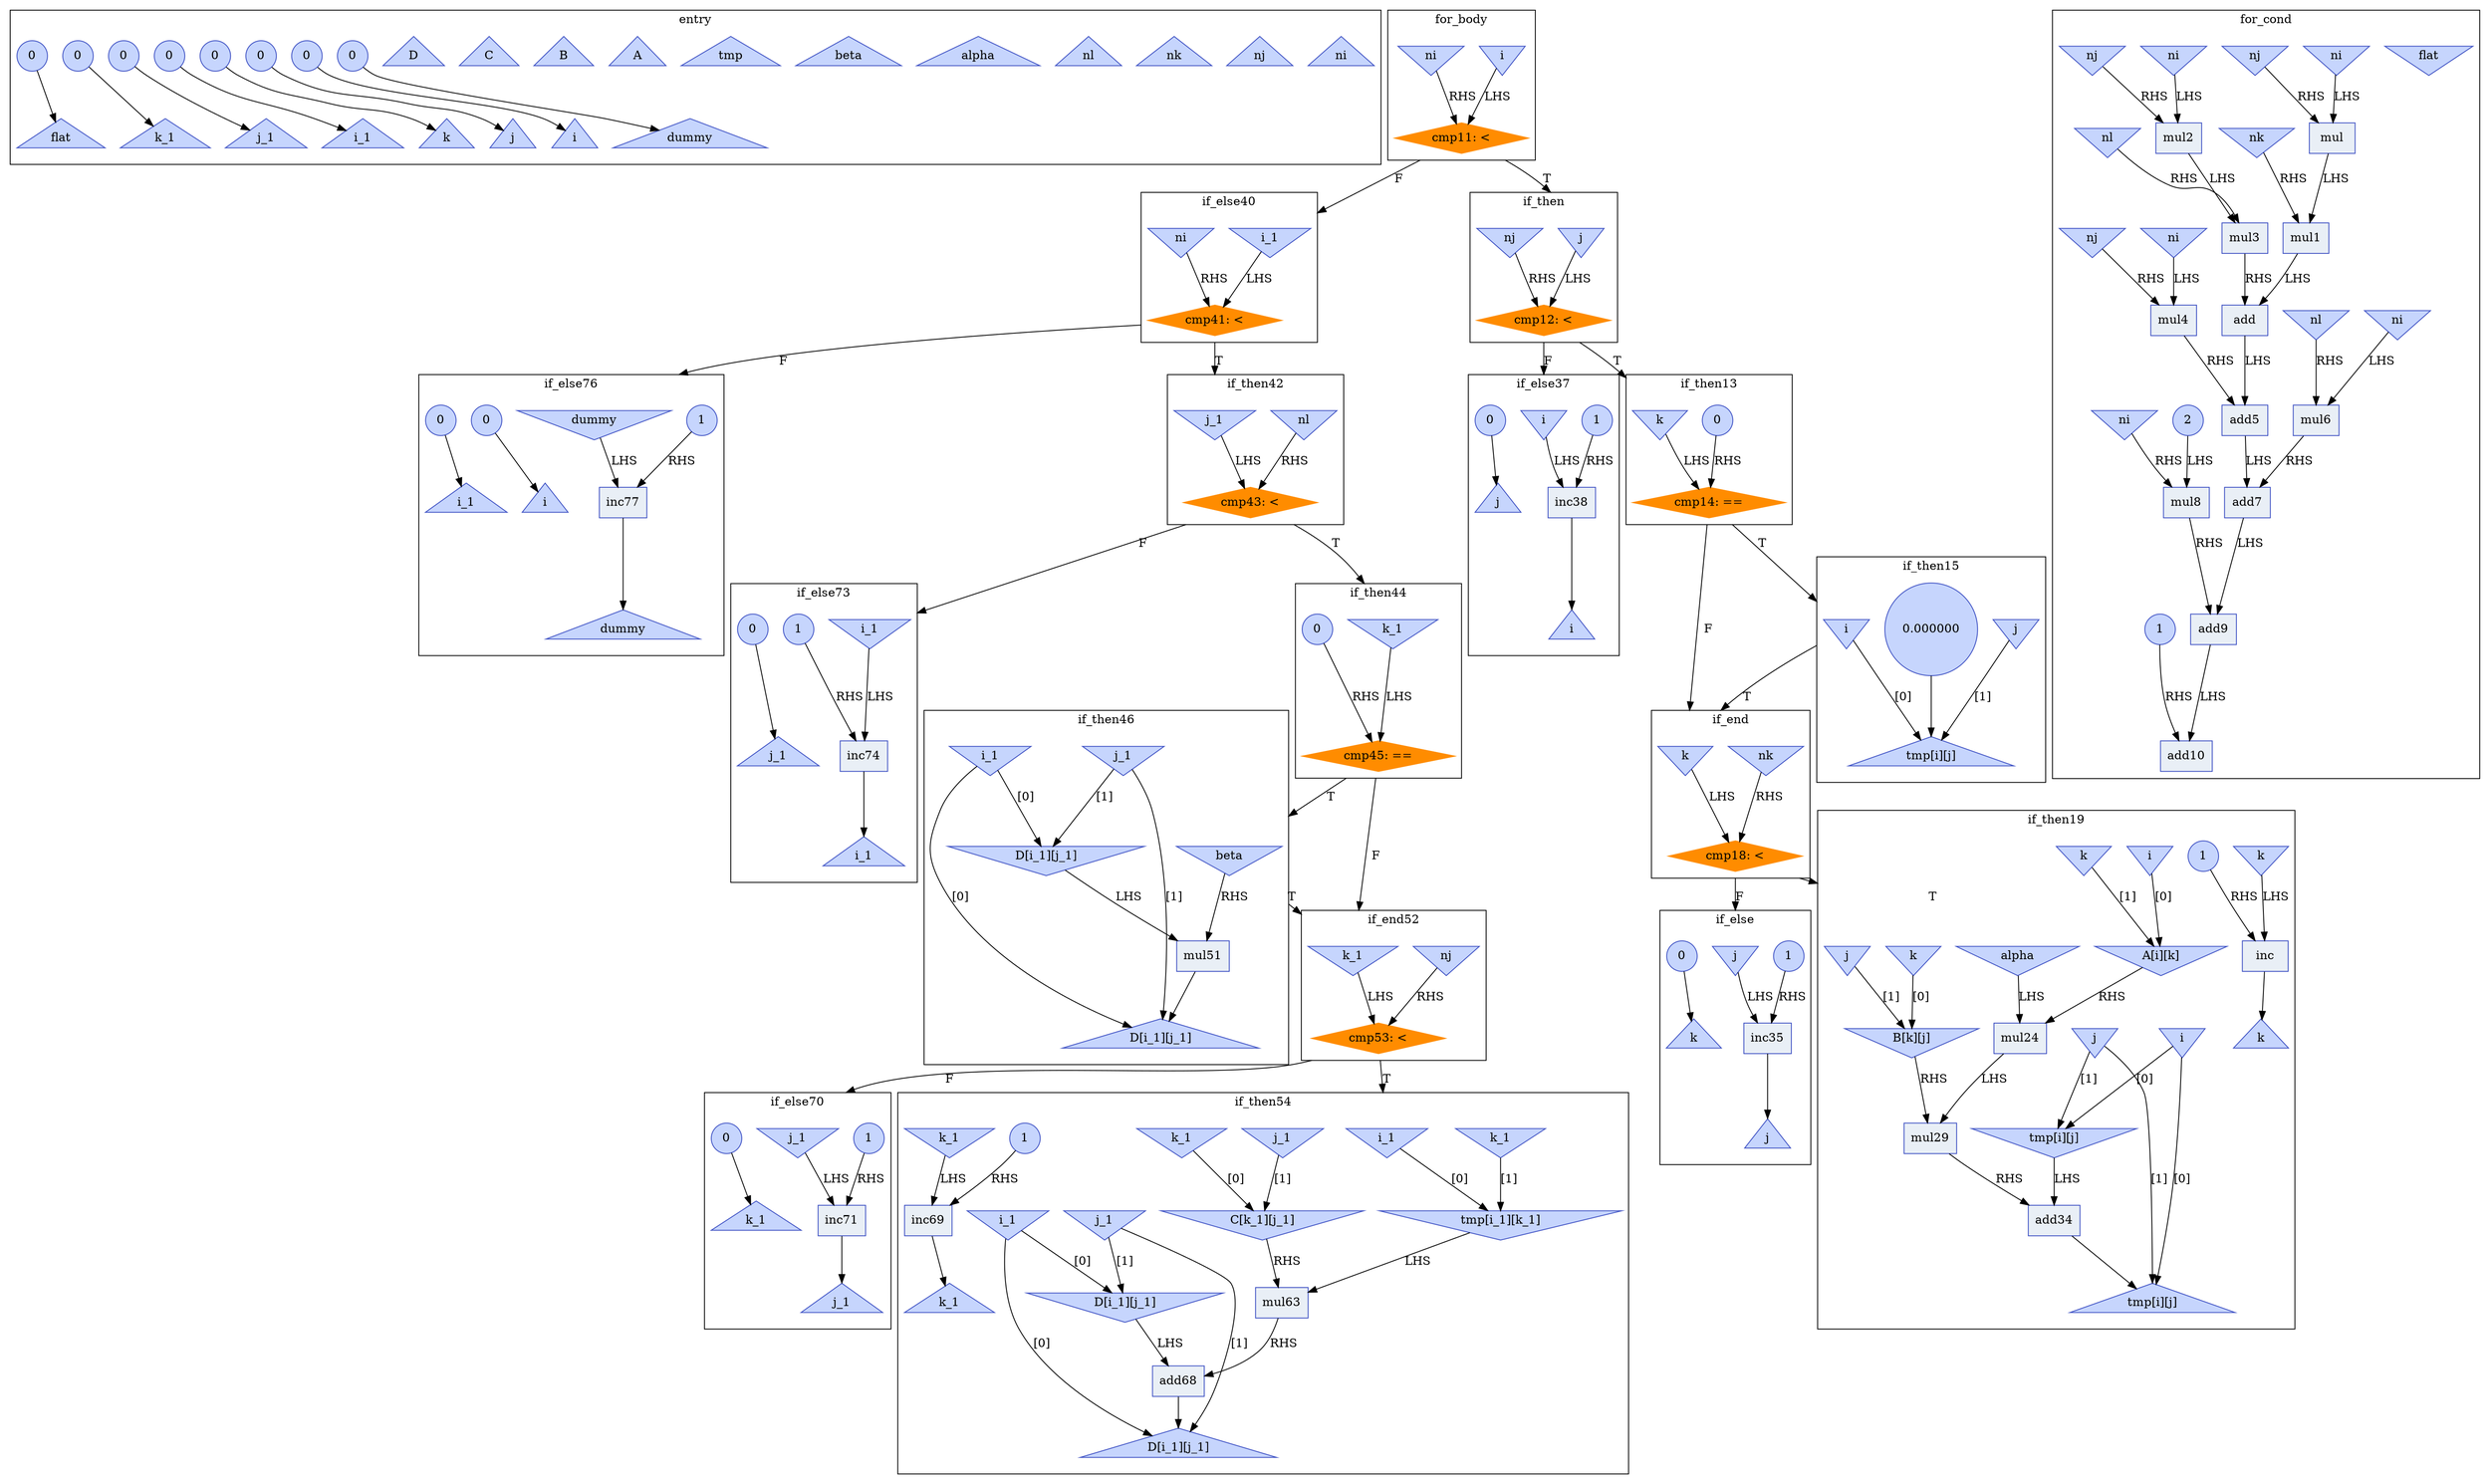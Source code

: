 digraph "Prova" {
	compound=true;
	subgraph cluster_entry {
	label ="entry";
		Node0 [shape=triangle,color="#3d50c3ff", style=filled, fillcolor="#7ea1fa70",label="ni"];
		Node1 [shape=triangle,color="#3d50c3ff", style=filled, fillcolor="#7ea1fa70",label="nj"];
		Node2 [shape=triangle,color="#3d50c3ff", style=filled, fillcolor="#7ea1fa70",label="nk"];
		Node3 [shape=triangle,color="#3d50c3ff", style=filled, fillcolor="#7ea1fa70",label="nl"];
		Node4 [shape=triangle,color="#3d50c3ff", style=filled, fillcolor="#7ea1fa70",label="alpha"];
		Node5 [shape=triangle,color="#3d50c3ff", style=filled, fillcolor="#7ea1fa70",label="beta"];
		Node6 [shape=triangle,color="#3d50c3ff", style=filled, fillcolor="#7ea1fa70",label="tmp"];
		Node7 [shape=triangle,color="#3d50c3ff", style=filled, fillcolor="#7ea1fa70",label="A"];
		Node8 [shape=triangle,color="#3d50c3ff", style=filled, fillcolor="#7ea1fa70",label="B"];
		Node9 [shape=triangle,color="#3d50c3ff", style=filled, fillcolor="#7ea1fa70",label="C"];
		Node10 [shape=triangle,color="#3d50c3ff", style=filled, fillcolor="#7ea1fa70",label="D"];
		Node11 [shape=triangle,color="#3d50c3ff", style=filled, fillcolor="#7ea1fa70",label="dummy"];
		Node12 [shape=circle,color="#3d50c3ff", style=filled, fillcolor="#7ea1fa70",label="0"];
		Node12 -> Node11;
		Node13 [shape=triangle,color="#3d50c3ff", style=filled, fillcolor="#7ea1fa70",label="i"];
		Node14 [shape=circle,color="#3d50c3ff", style=filled, fillcolor="#7ea1fa70",label="0"];
		Node14 -> Node13;
		Node15 [shape=triangle,color="#3d50c3ff", style=filled, fillcolor="#7ea1fa70",label="j"];
		Node16 [shape=circle,color="#3d50c3ff", style=filled, fillcolor="#7ea1fa70",label="0"];
		Node16 -> Node15;
		Node17 [shape=triangle,color="#3d50c3ff", style=filled, fillcolor="#7ea1fa70",label="k"];
		Node18 [shape=circle,color="#3d50c3ff", style=filled, fillcolor="#7ea1fa70",label="0"];
		Node18 -> Node17;
		Node19 [shape=triangle,color="#3d50c3ff", style=filled, fillcolor="#7ea1fa70",label="i_1"];
		Node20 [shape=circle,color="#3d50c3ff", style=filled, fillcolor="#7ea1fa70",label="0"];
		Node20 -> Node19;
		Node21 [shape=triangle,color="#3d50c3ff", style=filled, fillcolor="#7ea1fa70",label="j_1"];
		Node22 [shape=circle,color="#3d50c3ff", style=filled, fillcolor="#7ea1fa70",label="0"];
		Node22 -> Node21;
		Node23 [shape=triangle,color="#3d50c3ff", style=filled, fillcolor="#7ea1fa70",label="k_1"];
		Node24 [shape=circle,color="#3d50c3ff", style=filled, fillcolor="#7ea1fa70",label="0"];
		Node24 -> Node23;
		Node25 [shape=triangle,color="#3d50c3ff", style=filled, fillcolor="#7ea1fa70",label="flat"];
		Node26 [shape=circle,color="#3d50c3ff", style=filled, fillcolor="#7ea1fa70",label="0"];
		Node26 -> Node25;
	}
	subgraph cluster_for_body {
	label ="for_body";
		Node53 [shape=invtriangle,color="#3d50c3ff", style=filled, fillcolor="#7ea1fa70",label="i"];
		Node53 -> Node143 [label = "LHS"];
		Node54 [shape=invtriangle,color="#3d50c3ff", style=filled, fillcolor="#7ea1fa70",label="ni"];
		Node54 -> Node143 [label = "RHS"];
		Node143 [shape=diamond,color="darkorange", style=filled, fillcolor="darkorange",label="cmp11: <"];
	}
	subgraph cluster_for_cond {
	label ="for_cond";
		Node27 [shape=invtriangle,color="#3d50c3ff", style=filled, fillcolor="#7ea1fa70",label="flat"];
		Node28 [shape=invtriangle,color="#3d50c3ff", style=filled, fillcolor="#7ea1fa70",label="ni"];
		Node28 -> Node30 [label = "LHS"];
		Node29 [shape=invtriangle,color="#3d50c3ff", style=filled, fillcolor="#7ea1fa70",label="nj"];
		Node29 -> Node30 [label = "RHS"];
		Node30 [shape=record,color="#3d50c3ff", style=filled, fillcolor="#cedaeb70",label="mul"];
		Node30 -> Node32 [label = "LHS"];
		Node31 [shape=invtriangle,color="#3d50c3ff", style=filled, fillcolor="#7ea1fa70",label="nk"];
		Node31 -> Node32 [label = "RHS"];
		Node32 [shape=record,color="#3d50c3ff", style=filled, fillcolor="#cedaeb70",label="mul1"];
		Node32 -> Node38 [label = "LHS"];
		Node33 [shape=invtriangle,color="#3d50c3ff", style=filled, fillcolor="#7ea1fa70",label="ni"];
		Node33 -> Node35 [label = "LHS"];
		Node34 [shape=invtriangle,color="#3d50c3ff", style=filled, fillcolor="#7ea1fa70",label="nj"];
		Node34 -> Node35 [label = "RHS"];
		Node35 [shape=record,color="#3d50c3ff", style=filled, fillcolor="#cedaeb70",label="mul2"];
		Node35 -> Node37 [label = "LHS"];
		Node36 [shape=invtriangle,color="#3d50c3ff", style=filled, fillcolor="#7ea1fa70",label="nl"];
		Node36 -> Node37 [label = "RHS"];
		Node37 [shape=record,color="#3d50c3ff", style=filled, fillcolor="#cedaeb70",label="mul3"];
		Node37 -> Node38 [label = "RHS"];
		Node38 [shape=record,color="#3d50c3ff", style=filled, fillcolor="#cedaeb70",label="add"];
		Node38 -> Node42 [label = "LHS"];
		Node39 [shape=invtriangle,color="#3d50c3ff", style=filled, fillcolor="#7ea1fa70",label="ni"];
		Node39 -> Node41 [label = "LHS"];
		Node40 [shape=invtriangle,color="#3d50c3ff", style=filled, fillcolor="#7ea1fa70",label="nj"];
		Node40 -> Node41 [label = "RHS"];
		Node41 [shape=record,color="#3d50c3ff", style=filled, fillcolor="#cedaeb70",label="mul4"];
		Node41 -> Node42 [label = "RHS"];
		Node42 [shape=record,color="#3d50c3ff", style=filled, fillcolor="#cedaeb70",label="add5"];
		Node42 -> Node46 [label = "LHS"];
		Node43 [shape=invtriangle,color="#3d50c3ff", style=filled, fillcolor="#7ea1fa70",label="ni"];
		Node43 -> Node45 [label = "LHS"];
		Node44 [shape=invtriangle,color="#3d50c3ff", style=filled, fillcolor="#7ea1fa70",label="nl"];
		Node44 -> Node45 [label = "RHS"];
		Node45 [shape=record,color="#3d50c3ff", style=filled, fillcolor="#cedaeb70",label="mul6"];
		Node45 -> Node46 [label = "RHS"];
		Node46 [shape=record,color="#3d50c3ff", style=filled, fillcolor="#cedaeb70",label="add7"];
		Node46 -> Node50 [label = "LHS"];
		Node47 [shape=invtriangle,color="#3d50c3ff", style=filled, fillcolor="#7ea1fa70",label="ni"];
		Node47 -> Node48 [label = "RHS"];
		Node48 [shape=record,color="#3d50c3ff", style=filled, fillcolor="#cedaeb70",label="mul8"];
		Node48 -> Node50 [label = "RHS"];
		Node49 [shape=circle,color="#3d50c3ff", style=filled, fillcolor="#7ea1fa70",label="2"];
		Node49 -> Node48 [label = "LHS"];
		Node50 [shape=record,color="#3d50c3ff", style=filled, fillcolor="#cedaeb70",label="add9"];
		Node50 -> Node51 [label = "LHS"];
		Node51 [shape=record,color="#3d50c3ff", style=filled, fillcolor="#cedaeb70",label="add10"];
		Node52 [shape=circle,color="#3d50c3ff", style=filled, fillcolor="#7ea1fa70",label="1"];
		Node52 -> Node51 [label = "RHS"];
	}
	subgraph cluster_if_else {
	label ="if_else";
		Node82 [shape=invtriangle,color="#3d50c3ff", style=filled, fillcolor="#7ea1fa70",label="j"];
		Node82 -> Node83 [label = "LHS"];
		Node83 [shape=record,color="#3d50c3ff", style=filled, fillcolor="#cedaeb70",label="inc35"];
		Node83 -> Node85;
		Node84 [shape=circle,color="#3d50c3ff", style=filled, fillcolor="#7ea1fa70",label="1"];
		Node84 -> Node83 [label = "RHS"];
		Node85 [shape=triangle,color="#3d50c3ff", style=filled, fillcolor="#7ea1fa70",label="j"];
		Node86 [shape=triangle,color="#3d50c3ff", style=filled, fillcolor="#7ea1fa70",label="k"];
		Node87 [shape=circle,color="#3d50c3ff", style=filled, fillcolor="#7ea1fa70",label="0"];
		Node87 -> Node86;
	}
	subgraph cluster_if_else37 {
	label ="if_else37";
		Node88 [shape=invtriangle,color="#3d50c3ff", style=filled, fillcolor="#7ea1fa70",label="i"];
		Node88 -> Node89 [label = "LHS"];
		Node89 [shape=record,color="#3d50c3ff", style=filled, fillcolor="#cedaeb70",label="inc38"];
		Node89 -> Node91;
		Node90 [shape=circle,color="#3d50c3ff", style=filled, fillcolor="#7ea1fa70",label="1"];
		Node90 -> Node89 [label = "RHS"];
		Node91 [shape=triangle,color="#3d50c3ff", style=filled, fillcolor="#7ea1fa70",label="i"];
		Node92 [shape=triangle,color="#3d50c3ff", style=filled, fillcolor="#7ea1fa70",label="j"];
		Node93 [shape=circle,color="#3d50c3ff", style=filled, fillcolor="#7ea1fa70",label="0"];
		Node93 -> Node92;
	}
	subgraph cluster_if_else40 {
	label ="if_else40";
		Node94 [shape=invtriangle,color="#3d50c3ff", style=filled, fillcolor="#7ea1fa70",label="i_1"];
		Node94 -> Node148 [label = "LHS"];
		Node95 [shape=invtriangle,color="#3d50c3ff", style=filled, fillcolor="#7ea1fa70",label="ni"];
		Node95 -> Node148 [label = "RHS"];
		Node148 [shape=diamond,color="darkorange", style=filled, fillcolor="darkorange",label="cmp41: <"];
	}
	subgraph cluster_if_else70 {
	label ="if_else70";
		Node123 [shape=invtriangle,color="#3d50c3ff", style=filled, fillcolor="#7ea1fa70",label="j_1"];
		Node123 -> Node124 [label = "LHS"];
		Node124 [shape=record,color="#3d50c3ff", style=filled, fillcolor="#cedaeb70",label="inc71"];
		Node124 -> Node126;
		Node125 [shape=circle,color="#3d50c3ff", style=filled, fillcolor="#7ea1fa70",label="1"];
		Node125 -> Node124 [label = "RHS"];
		Node126 [shape=triangle,color="#3d50c3ff", style=filled, fillcolor="#7ea1fa70",label="j_1"];
		Node127 [shape=triangle,color="#3d50c3ff", style=filled, fillcolor="#7ea1fa70",label="k_1"];
		Node128 [shape=circle,color="#3d50c3ff", style=filled, fillcolor="#7ea1fa70",label="0"];
		Node128 -> Node127;
	}
	subgraph cluster_if_else73 {
	label ="if_else73";
		Node129 [shape=invtriangle,color="#3d50c3ff", style=filled, fillcolor="#7ea1fa70",label="i_1"];
		Node129 -> Node130 [label = "LHS"];
		Node130 [shape=record,color="#3d50c3ff", style=filled, fillcolor="#cedaeb70",label="inc74"];
		Node130 -> Node132;
		Node131 [shape=circle,color="#3d50c3ff", style=filled, fillcolor="#7ea1fa70",label="1"];
		Node131 -> Node130 [label = "RHS"];
		Node132 [shape=triangle,color="#3d50c3ff", style=filled, fillcolor="#7ea1fa70",label="i_1"];
		Node133 [shape=triangle,color="#3d50c3ff", style=filled, fillcolor="#7ea1fa70",label="j_1"];
		Node134 [shape=circle,color="#3d50c3ff", style=filled, fillcolor="#7ea1fa70",label="0"];
		Node134 -> Node133;
	}
	subgraph cluster_if_else76 {
	label ="if_else76";
		Node135 [shape=invtriangle,color="#3d50c3ff", style=filled, fillcolor="#7ea1fa70",label="dummy"];
		Node135 -> Node136 [label = "LHS"];
		Node136 [shape=record,color="#3d50c3ff", style=filled, fillcolor="#cedaeb70",label="inc77"];
		Node136 -> Node138;
		Node137 [shape=circle,color="#3d50c3ff", style=filled, fillcolor="#7ea1fa70",label="1"];
		Node137 -> Node136 [label = "RHS"];
		Node138 [shape=triangle,color="#3d50c3ff", style=filled, fillcolor="#7ea1fa70",label="dummy"];
		Node139 [shape=triangle,color="#3d50c3ff", style=filled, fillcolor="#7ea1fa70",label="i"];
		Node140 [shape=circle,color="#3d50c3ff", style=filled, fillcolor="#7ea1fa70",label="0"];
		Node140 -> Node139;
		Node141 [shape=triangle,color="#3d50c3ff", style=filled, fillcolor="#7ea1fa70",label="i_1"];
		Node142 [shape=circle,color="#3d50c3ff", style=filled, fillcolor="#7ea1fa70",label="0"];
		Node142 -> Node141;
	}
	subgraph cluster_if_end {
	label ="if_end";
		Node62 [shape=invtriangle,color="#3d50c3ff", style=filled, fillcolor="#7ea1fa70",label="k"];
		Node62 -> Node147 [label = "LHS"];
		Node63 [shape=invtriangle,color="#3d50c3ff", style=filled, fillcolor="#7ea1fa70",label="nk"];
		Node63 -> Node147 [label = "RHS"];
		Node147 [shape=diamond,color="darkorange", style=filled, fillcolor="darkorange",label="cmp18: <"];
	}
	subgraph cluster_if_end52 {
	label ="if_end52";
		Node105 [shape=invtriangle,color="#3d50c3ff", style=filled, fillcolor="#7ea1fa70",label="k_1"];
		Node105 -> Node152 [label = "LHS"];
		Node106 [shape=invtriangle,color="#3d50c3ff", style=filled, fillcolor="#7ea1fa70",label="nj"];
		Node106 -> Node152 [label = "RHS"];
		Node152 [shape=diamond,color="darkorange", style=filled, fillcolor="darkorange",label="cmp53: <"];
	}
	subgraph cluster_if_then {
	label ="if_then";
		Node55 [shape=invtriangle,color="#3d50c3ff", style=filled, fillcolor="#7ea1fa70",label="j"];
		Node55 -> Node144 [label = "LHS"];
		Node56 [shape=invtriangle,color="#3d50c3ff", style=filled, fillcolor="#7ea1fa70",label="nj"];
		Node56 -> Node144 [label = "RHS"];
		Node144 [shape=diamond,color="darkorange", style=filled, fillcolor="darkorange",label="cmp12: <"];
	}
	subgraph cluster_if_then13 {
	label ="if_then13";
		Node57 [shape=invtriangle,color="#3d50c3ff", style=filled, fillcolor="#7ea1fa70",label="k"];
		Node57 -> Node145 [label = "LHS"];
		Node145 [shape=diamond,color="darkorange", style=filled, fillcolor="darkorange",label="cmp14: =="];
		Node146 [shape=circle,color="#3d50c3ff", style=filled, fillcolor="#7ea1fa70",label="0"];
		Node146 -> Node145 [label = "RHS"];
	}
	subgraph cluster_if_then15 {
	label ="if_then15";
		Node58 [shape=invtriangle,color="#3d50c3ff", style=filled, fillcolor="#7ea1fa70",label="i"];
		Node58 -> Node60 [label = "[0]"];
		Node59 [shape=invtriangle,color="#3d50c3ff", style=filled, fillcolor="#7ea1fa70",label="j"];
		Node59 -> Node60 [label = "[1]"];
		Node60 [shape=triangle,color="#3d50c3ff", style=filled, fillcolor="#7ea1fa70",label="tmp[i][j]"];
		Node61 [shape=circle,color="#3d50c3ff", style=filled, fillcolor="#7ea1fa70",label="0.000000"];
		Node61 -> Node60;
	}
	subgraph cluster_if_then19 {
	label ="if_then19";
		Node64 [shape=invtriangle,color="#3d50c3ff", style=filled, fillcolor="#7ea1fa70",label="alpha"];
		Node64 -> Node68 [label = "LHS"];
		Node65 [shape=invtriangle,color="#3d50c3ff", style=filled, fillcolor="#7ea1fa70",label="i"];
		Node65 -> Node67 [label = "[0]"];
		Node66 [shape=invtriangle,color="#3d50c3ff", style=filled, fillcolor="#7ea1fa70",label="k"];
		Node66 -> Node67 [label = "[1]"];
		Node67 [shape=invtriangle,color="#3d50c3ff", style=filled, fillcolor="#7ea1fa70",label="A[i][k]"];
		Node67 -> Node68 [label = "RHS"];
		Node68 [shape=record,color="#3d50c3ff", style=filled, fillcolor="#cedaeb70",label="mul24"];
		Node68 -> Node72 [label = "LHS"];
		Node69 [shape=invtriangle,color="#3d50c3ff", style=filled, fillcolor="#7ea1fa70",label="k"];
		Node69 -> Node71 [label = "[0]"];
		Node70 [shape=invtriangle,color="#3d50c3ff", style=filled, fillcolor="#7ea1fa70",label="j"];
		Node70 -> Node71 [label = "[1]"];
		Node71 [shape=invtriangle,color="#3d50c3ff", style=filled, fillcolor="#7ea1fa70",label="B[k][j]"];
		Node71 -> Node72 [label = "RHS"];
		Node72 [shape=record,color="#3d50c3ff", style=filled, fillcolor="#cedaeb70",label="mul29"];
		Node72 -> Node76 [label = "RHS"];
		Node73 [shape=invtriangle,color="#3d50c3ff", style=filled, fillcolor="#7ea1fa70",label="i"];
		Node73 -> Node75 [label = "[0]"];
		Node73 -> Node77 [label = "[0]"];
		Node74 [shape=invtriangle,color="#3d50c3ff", style=filled, fillcolor="#7ea1fa70",label="j"];
		Node74 -> Node75 [label = "[1]"];
		Node74 -> Node77 [label = "[1]"];
		Node75 [shape=invtriangle,color="#3d50c3ff", style=filled, fillcolor="#7ea1fa70",label="tmp[i][j]"];
		Node75 -> Node76 [label = "LHS"];
		Node76 [shape=record,color="#3d50c3ff", style=filled, fillcolor="#cedaeb70",label="add34"];
		Node76 -> Node77;
		Node77 [shape=triangle,color="#3d50c3ff", style=filled, fillcolor="#7ea1fa70",label="tmp[i][j]"];
		Node78 [shape=invtriangle,color="#3d50c3ff", style=filled, fillcolor="#7ea1fa70",label="k"];
		Node78 -> Node79 [label = "LHS"];
		Node79 [shape=record,color="#3d50c3ff", style=filled, fillcolor="#cedaeb70",label="inc"];
		Node79 -> Node81;
		Node80 [shape=circle,color="#3d50c3ff", style=filled, fillcolor="#7ea1fa70",label="1"];
		Node80 -> Node79 [label = "RHS"];
		Node81 [shape=triangle,color="#3d50c3ff", style=filled, fillcolor="#7ea1fa70",label="k"];
	}
	subgraph cluster_if_then42 {
	label ="if_then42";
		Node96 [shape=invtriangle,color="#3d50c3ff", style=filled, fillcolor="#7ea1fa70",label="j_1"];
		Node96 -> Node149 [label = "LHS"];
		Node97 [shape=invtriangle,color="#3d50c3ff", style=filled, fillcolor="#7ea1fa70",label="nl"];
		Node97 -> Node149 [label = "RHS"];
		Node149 [shape=diamond,color="darkorange", style=filled, fillcolor="darkorange",label="cmp43: <"];
	}
	subgraph cluster_if_then44 {
	label ="if_then44";
		Node98 [shape=invtriangle,color="#3d50c3ff", style=filled, fillcolor="#7ea1fa70",label="k_1"];
		Node98 -> Node150 [label = "LHS"];
		Node150 [shape=diamond,color="darkorange", style=filled, fillcolor="darkorange",label="cmp45: =="];
		Node151 [shape=circle,color="#3d50c3ff", style=filled, fillcolor="#7ea1fa70",label="0"];
		Node151 -> Node150 [label = "RHS"];
	}
	subgraph cluster_if_then46 {
	label ="if_then46";
		Node99 [shape=invtriangle,color="#3d50c3ff", style=filled, fillcolor="#7ea1fa70",label="beta"];
		Node99 -> Node103 [label = "RHS"];
		Node100 [shape=invtriangle,color="#3d50c3ff", style=filled, fillcolor="#7ea1fa70",label="i_1"];
		Node100 -> Node102 [label = "[0]"];
		Node100 -> Node104 [label = "[0]"];
		Node101 [shape=invtriangle,color="#3d50c3ff", style=filled, fillcolor="#7ea1fa70",label="j_1"];
		Node101 -> Node102 [label = "[1]"];
		Node101 -> Node104 [label = "[1]"];
		Node102 [shape=invtriangle,color="#3d50c3ff", style=filled, fillcolor="#7ea1fa70",label="D[i_1][j_1]"];
		Node102 -> Node103 [label = "LHS"];
		Node103 [shape=record,color="#3d50c3ff", style=filled, fillcolor="#cedaeb70",label="mul51"];
		Node103 -> Node104;
		Node104 [shape=triangle,color="#3d50c3ff", style=filled, fillcolor="#7ea1fa70",label="D[i_1][j_1]"];
	}
	subgraph cluster_if_then54 {
	label ="if_then54";
		Node107 [shape=invtriangle,color="#3d50c3ff", style=filled, fillcolor="#7ea1fa70",label="i_1"];
		Node107 -> Node109 [label = "[0]"];
		Node108 [shape=invtriangle,color="#3d50c3ff", style=filled, fillcolor="#7ea1fa70",label="k_1"];
		Node108 -> Node109 [label = "[1]"];
		Node109 [shape=invtriangle,color="#3d50c3ff", style=filled, fillcolor="#7ea1fa70",label="tmp[i_1][k_1]"];
		Node109 -> Node113 [label = "LHS"];
		Node110 [shape=invtriangle,color="#3d50c3ff", style=filled, fillcolor="#7ea1fa70",label="k_1"];
		Node110 -> Node112 [label = "[0]"];
		Node111 [shape=invtriangle,color="#3d50c3ff", style=filled, fillcolor="#7ea1fa70",label="j_1"];
		Node111 -> Node112 [label = "[1]"];
		Node112 [shape=invtriangle,color="#3d50c3ff", style=filled, fillcolor="#7ea1fa70",label="C[k_1][j_1]"];
		Node112 -> Node113 [label = "RHS"];
		Node113 [shape=record,color="#3d50c3ff", style=filled, fillcolor="#cedaeb70",label="mul63"];
		Node113 -> Node117 [label = "RHS"];
		Node114 [shape=invtriangle,color="#3d50c3ff", style=filled, fillcolor="#7ea1fa70",label="i_1"];
		Node114 -> Node116 [label = "[0]"];
		Node114 -> Node118 [label = "[0]"];
		Node115 [shape=invtriangle,color="#3d50c3ff", style=filled, fillcolor="#7ea1fa70",label="j_1"];
		Node115 -> Node116 [label = "[1]"];
		Node115 -> Node118 [label = "[1]"];
		Node116 [shape=invtriangle,color="#3d50c3ff", style=filled, fillcolor="#7ea1fa70",label="D[i_1][j_1]"];
		Node116 -> Node117 [label = "LHS"];
		Node117 [shape=record,color="#3d50c3ff", style=filled, fillcolor="#cedaeb70",label="add68"];
		Node117 -> Node118;
		Node118 [shape=triangle,color="#3d50c3ff", style=filled, fillcolor="#7ea1fa70",label="D[i_1][j_1]"];
		Node119 [shape=invtriangle,color="#3d50c3ff", style=filled, fillcolor="#7ea1fa70",label="k_1"];
		Node119 -> Node120 [label = "LHS"];
		Node120 [shape=record,color="#3d50c3ff", style=filled, fillcolor="#cedaeb70",label="inc69"];
		Node120 -> Node122;
		Node121 [shape=circle,color="#3d50c3ff", style=filled, fillcolor="#7ea1fa70",label="1"];
		Node121 -> Node120 [label = "RHS"];
		Node122 [shape=triangle,color="#3d50c3ff", style=filled, fillcolor="#7ea1fa70",label="k_1"];
	}
	Node58 -> Node62 [label = "T", ltail=cluster_if_then15, lhead=cluster_if_end];
	Node99 -> Node105 [label = "T", ltail=cluster_if_then46, lhead=cluster_if_end52];
	Node143 -> Node55 [label = "T", ltail=cluster_for_body, lhead=cluster_if_then];
	Node143 -> Node94 [label = "F", ltail=cluster_for_body, lhead=cluster_if_else40];
	Node144 -> Node57 [label = "T", ltail=cluster_if_then, lhead=cluster_if_then13];
	Node144 -> Node88 [label = "F", ltail=cluster_if_then, lhead=cluster_if_else37];
	Node145 -> Node58 [label = "T", ltail=cluster_if_then13, lhead=cluster_if_then15];
	Node145 -> Node62 [label = "F", ltail=cluster_if_then13, lhead=cluster_if_end];
	Node147 -> Node64 [label = "T", ltail=cluster_if_end, lhead=cluster_if_then19];
	Node147 -> Node82 [label = "F", ltail=cluster_if_end, lhead=cluster_if_else];
	Node148 -> Node96 [label = "T", ltail=cluster_if_else40, lhead=cluster_if_then42];
	Node148 -> Node135 [label = "F", ltail=cluster_if_else40, lhead=cluster_if_else76];
	Node149 -> Node98 [label = "T", ltail=cluster_if_then42, lhead=cluster_if_then44];
	Node149 -> Node129 [label = "F", ltail=cluster_if_then42, lhead=cluster_if_else73];
	Node150 -> Node99 [label = "T", ltail=cluster_if_then44, lhead=cluster_if_then46];
	Node150 -> Node105 [label = "F", ltail=cluster_if_then44, lhead=cluster_if_end52];
	Node152 -> Node107 [label = "T", ltail=cluster_if_end52, lhead=cluster_if_then54];
	Node152 -> Node123 [label = "F", ltail=cluster_if_end52, lhead=cluster_if_else70];
}
